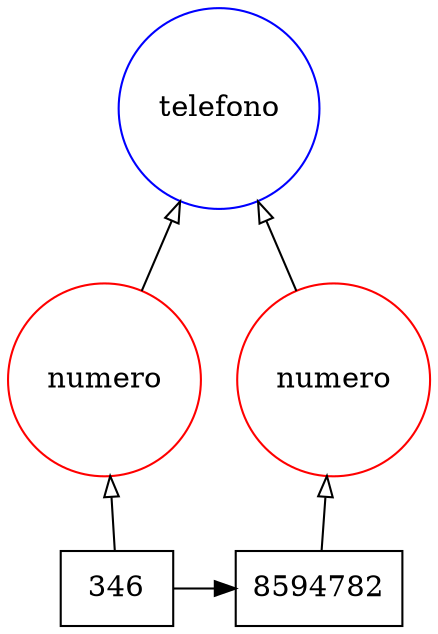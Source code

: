 digraph {
   rankdir=BT;
   edge [arrowhead=empty];

   subgraph {
      rank="source";
      edge [arrowhead=normal];
      node [shape=box];
      t89 [label="346"];
      t90 [label="8594782"];
      t89 -> t90;
   }

   subgraph {
      rank="same";
      node [color=red,shape=circle];
      tag152 [label=numero]; 
      tag153 [label=numero]; 
   }

   subgraph {
      rank="same";
      node [color=blue,shape=circle];
      tag197 [label=telefono]; 
   }

   subgraph {
      rank="same";
      node [color=green,shape=circle];
   }

   subgraph {
      rank="same";
      node [color=orange,shape=circle];
   }
   tag152 -> tag197;
   tag153 -> tag197;
   t89 -> tag152;
   t90 -> tag153;
}
